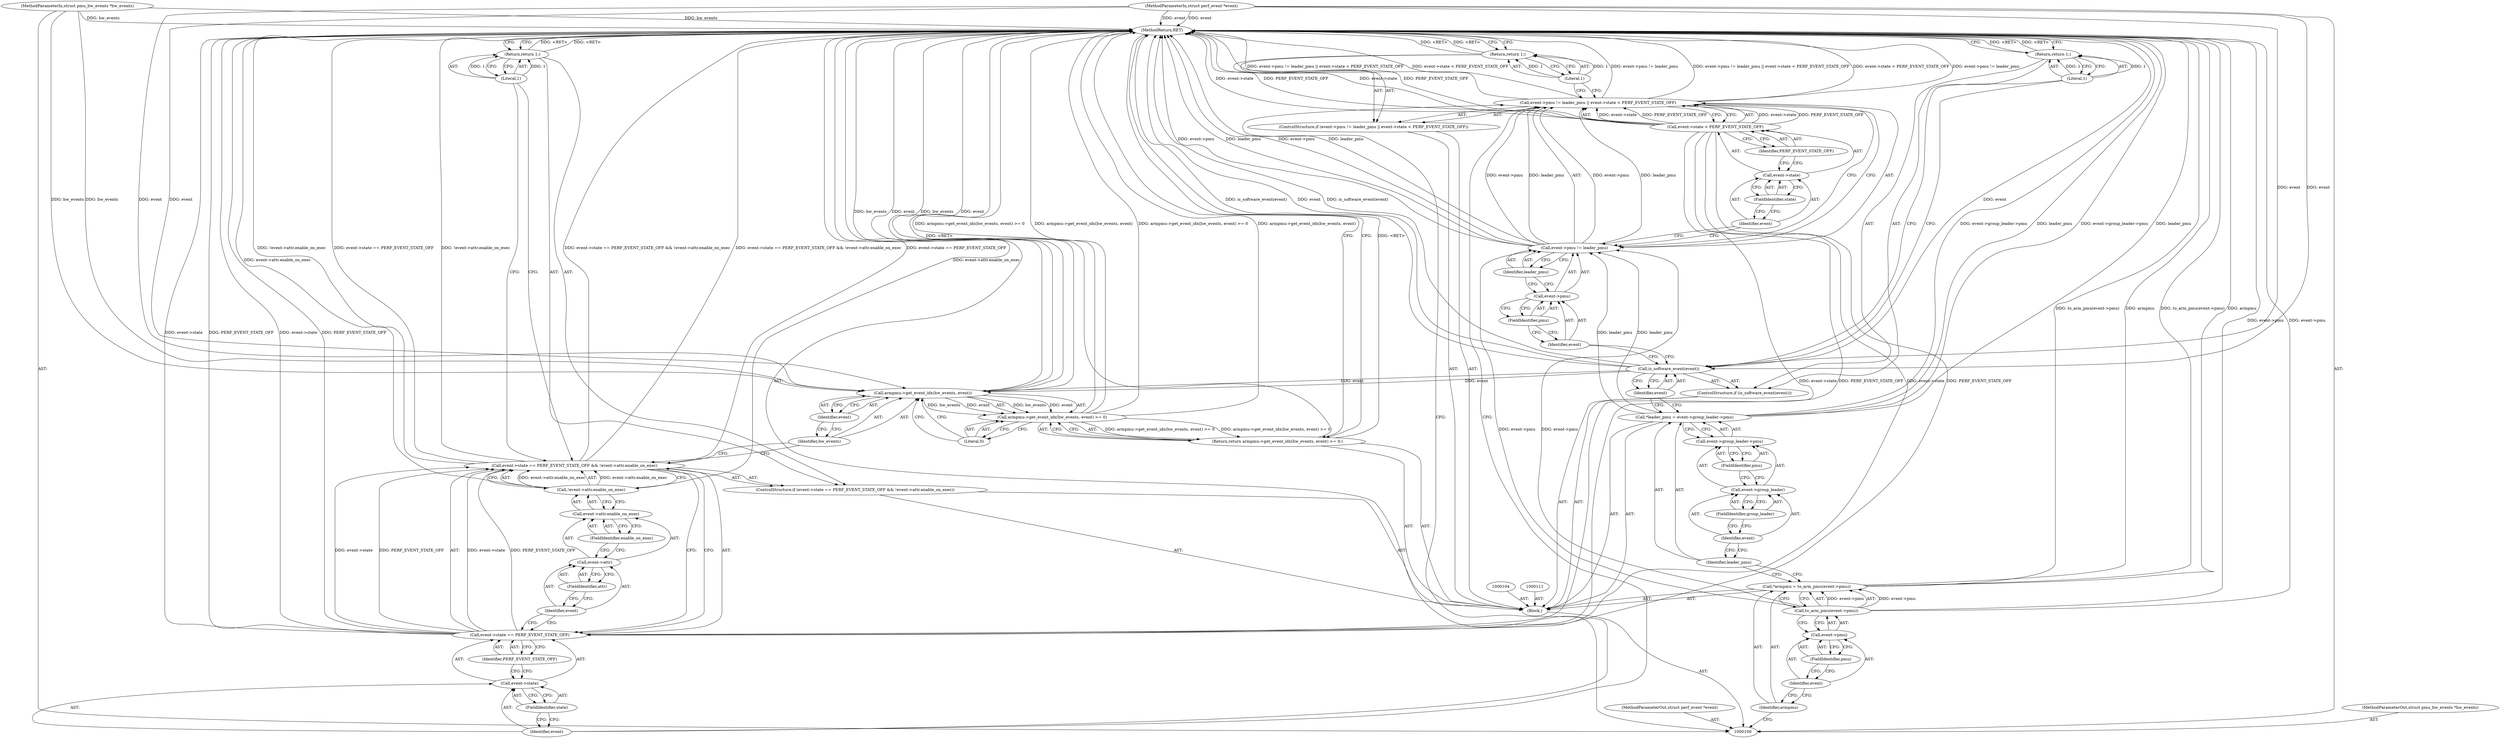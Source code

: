 digraph "0_linux_c95eb3184ea1a3a2551df57190c81da695e2144b" {
"1000159" [label="(MethodReturn,RET)"];
"1000101" [label="(MethodParameterIn,struct pmu_hw_events *hw_events)"];
"1000230" [label="(MethodParameterOut,struct pmu_hw_events *hw_events)"];
"1000129" [label="(FieldIdentifier,pmu)"];
"1000124" [label="(ControlStructure,if (event->pmu != leader_pmu || event->state < PERF_EVENT_STATE_OFF))"];
"1000130" [label="(Identifier,leader_pmu)"];
"1000131" [label="(Call,event->state < PERF_EVENT_STATE_OFF)"];
"1000132" [label="(Call,event->state)"];
"1000133" [label="(Identifier,event)"];
"1000134" [label="(FieldIdentifier,state)"];
"1000135" [label="(Identifier,PERF_EVENT_STATE_OFF)"];
"1000125" [label="(Call,event->pmu != leader_pmu || event->state < PERF_EVENT_STATE_OFF)"];
"1000126" [label="(Call,event->pmu != leader_pmu)"];
"1000127" [label="(Call,event->pmu)"];
"1000128" [label="(Identifier,event)"];
"1000137" [label="(Literal,1)"];
"1000136" [label="(Return,return 1;)"];
"1000138" [label="(ControlStructure,if (event->state == PERF_EVENT_STATE_OFF && !event->attr.enable_on_exec))"];
"1000143" [label="(FieldIdentifier,state)"];
"1000144" [label="(Identifier,PERF_EVENT_STATE_OFF)"];
"1000145" [label="(Call,!event->attr.enable_on_exec)"];
"1000146" [label="(Call,event->attr.enable_on_exec)"];
"1000147" [label="(Call,event->attr)"];
"1000148" [label="(Identifier,event)"];
"1000139" [label="(Call,event->state == PERF_EVENT_STATE_OFF && !event->attr.enable_on_exec)"];
"1000140" [label="(Call,event->state == PERF_EVENT_STATE_OFF)"];
"1000141" [label="(Call,event->state)"];
"1000142" [label="(Identifier,event)"];
"1000149" [label="(FieldIdentifier,attr)"];
"1000150" [label="(FieldIdentifier,enable_on_exec)"];
"1000151" [label="(Return,return 1;)"];
"1000152" [label="(Literal,1)"];
"1000153" [label="(Return,return armpmu->get_event_idx(hw_events, event) >= 0;)"];
"1000156" [label="(Identifier,hw_events)"];
"1000157" [label="(Identifier,event)"];
"1000158" [label="(Literal,0)"];
"1000154" [label="(Call,armpmu->get_event_idx(hw_events, event) >= 0)"];
"1000155" [label="(Call,armpmu->get_event_idx(hw_events, event))"];
"1000102" [label="(MethodParameterIn,struct perf_event *event)"];
"1000231" [label="(MethodParameterOut,struct perf_event *event)"];
"1000103" [label="(Block,)"];
"1000105" [label="(Call,*armpmu = to_arm_pmu(event->pmu))"];
"1000106" [label="(Identifier,armpmu)"];
"1000107" [label="(Call,to_arm_pmu(event->pmu))"];
"1000108" [label="(Call,event->pmu)"];
"1000109" [label="(Identifier,event)"];
"1000110" [label="(FieldIdentifier,pmu)"];
"1000112" [label="(Call,*leader_pmu = event->group_leader->pmu)"];
"1000113" [label="(Identifier,leader_pmu)"];
"1000114" [label="(Call,event->group_leader->pmu)"];
"1000115" [label="(Call,event->group_leader)"];
"1000116" [label="(Identifier,event)"];
"1000117" [label="(FieldIdentifier,group_leader)"];
"1000118" [label="(FieldIdentifier,pmu)"];
"1000119" [label="(ControlStructure,if (is_software_event(event)))"];
"1000121" [label="(Identifier,event)"];
"1000120" [label="(Call,is_software_event(event))"];
"1000122" [label="(Return,return 1;)"];
"1000123" [label="(Literal,1)"];
"1000159" -> "1000100"  [label="AST: "];
"1000159" -> "1000122"  [label="CFG: "];
"1000159" -> "1000136"  [label="CFG: "];
"1000159" -> "1000151"  [label="CFG: "];
"1000159" -> "1000153"  [label="CFG: "];
"1000136" -> "1000159"  [label="DDG: <RET>"];
"1000122" -> "1000159"  [label="DDG: <RET>"];
"1000153" -> "1000159"  [label="DDG: <RET>"];
"1000151" -> "1000159"  [label="DDG: <RET>"];
"1000125" -> "1000159"  [label="DDG: event->pmu != leader_pmu || event->state < PERF_EVENT_STATE_OFF"];
"1000125" -> "1000159"  [label="DDG: event->state < PERF_EVENT_STATE_OFF"];
"1000125" -> "1000159"  [label="DDG: event->pmu != leader_pmu"];
"1000107" -> "1000159"  [label="DDG: event->pmu"];
"1000105" -> "1000159"  [label="DDG: to_arm_pmu(event->pmu)"];
"1000105" -> "1000159"  [label="DDG: armpmu"];
"1000155" -> "1000159"  [label="DDG: event"];
"1000155" -> "1000159"  [label="DDG: hw_events"];
"1000112" -> "1000159"  [label="DDG: event->group_leader->pmu"];
"1000112" -> "1000159"  [label="DDG: leader_pmu"];
"1000139" -> "1000159"  [label="DDG: event->state == PERF_EVENT_STATE_OFF"];
"1000139" -> "1000159"  [label="DDG: !event->attr.enable_on_exec"];
"1000139" -> "1000159"  [label="DDG: event->state == PERF_EVENT_STATE_OFF && !event->attr.enable_on_exec"];
"1000120" -> "1000159"  [label="DDG: event"];
"1000120" -> "1000159"  [label="DDG: is_software_event(event)"];
"1000126" -> "1000159"  [label="DDG: event->pmu"];
"1000126" -> "1000159"  [label="DDG: leader_pmu"];
"1000154" -> "1000159"  [label="DDG: armpmu->get_event_idx(hw_events, event) >= 0"];
"1000154" -> "1000159"  [label="DDG: armpmu->get_event_idx(hw_events, event)"];
"1000145" -> "1000159"  [label="DDG: event->attr.enable_on_exec"];
"1000131" -> "1000159"  [label="DDG: event->state"];
"1000131" -> "1000159"  [label="DDG: PERF_EVENT_STATE_OFF"];
"1000140" -> "1000159"  [label="DDG: event->state"];
"1000140" -> "1000159"  [label="DDG: PERF_EVENT_STATE_OFF"];
"1000102" -> "1000159"  [label="DDG: event"];
"1000101" -> "1000159"  [label="DDG: hw_events"];
"1000101" -> "1000100"  [label="AST: "];
"1000101" -> "1000159"  [label="DDG: hw_events"];
"1000101" -> "1000155"  [label="DDG: hw_events"];
"1000230" -> "1000100"  [label="AST: "];
"1000129" -> "1000127"  [label="AST: "];
"1000129" -> "1000128"  [label="CFG: "];
"1000127" -> "1000129"  [label="CFG: "];
"1000124" -> "1000103"  [label="AST: "];
"1000125" -> "1000124"  [label="AST: "];
"1000136" -> "1000124"  [label="AST: "];
"1000130" -> "1000126"  [label="AST: "];
"1000130" -> "1000127"  [label="CFG: "];
"1000126" -> "1000130"  [label="CFG: "];
"1000131" -> "1000125"  [label="AST: "];
"1000131" -> "1000135"  [label="CFG: "];
"1000132" -> "1000131"  [label="AST: "];
"1000135" -> "1000131"  [label="AST: "];
"1000125" -> "1000131"  [label="CFG: "];
"1000131" -> "1000159"  [label="DDG: event->state"];
"1000131" -> "1000159"  [label="DDG: PERF_EVENT_STATE_OFF"];
"1000131" -> "1000125"  [label="DDG: event->state"];
"1000131" -> "1000125"  [label="DDG: PERF_EVENT_STATE_OFF"];
"1000131" -> "1000140"  [label="DDG: event->state"];
"1000131" -> "1000140"  [label="DDG: PERF_EVENT_STATE_OFF"];
"1000132" -> "1000131"  [label="AST: "];
"1000132" -> "1000134"  [label="CFG: "];
"1000133" -> "1000132"  [label="AST: "];
"1000134" -> "1000132"  [label="AST: "];
"1000135" -> "1000132"  [label="CFG: "];
"1000133" -> "1000132"  [label="AST: "];
"1000133" -> "1000126"  [label="CFG: "];
"1000134" -> "1000133"  [label="CFG: "];
"1000134" -> "1000132"  [label="AST: "];
"1000134" -> "1000133"  [label="CFG: "];
"1000132" -> "1000134"  [label="CFG: "];
"1000135" -> "1000131"  [label="AST: "];
"1000135" -> "1000132"  [label="CFG: "];
"1000131" -> "1000135"  [label="CFG: "];
"1000125" -> "1000124"  [label="AST: "];
"1000125" -> "1000126"  [label="CFG: "];
"1000125" -> "1000131"  [label="CFG: "];
"1000126" -> "1000125"  [label="AST: "];
"1000131" -> "1000125"  [label="AST: "];
"1000137" -> "1000125"  [label="CFG: "];
"1000142" -> "1000125"  [label="CFG: "];
"1000125" -> "1000159"  [label="DDG: event->pmu != leader_pmu || event->state < PERF_EVENT_STATE_OFF"];
"1000125" -> "1000159"  [label="DDG: event->state < PERF_EVENT_STATE_OFF"];
"1000125" -> "1000159"  [label="DDG: event->pmu != leader_pmu"];
"1000126" -> "1000125"  [label="DDG: event->pmu"];
"1000126" -> "1000125"  [label="DDG: leader_pmu"];
"1000131" -> "1000125"  [label="DDG: event->state"];
"1000131" -> "1000125"  [label="DDG: PERF_EVENT_STATE_OFF"];
"1000126" -> "1000125"  [label="AST: "];
"1000126" -> "1000130"  [label="CFG: "];
"1000127" -> "1000126"  [label="AST: "];
"1000130" -> "1000126"  [label="AST: "];
"1000133" -> "1000126"  [label="CFG: "];
"1000125" -> "1000126"  [label="CFG: "];
"1000126" -> "1000159"  [label="DDG: event->pmu"];
"1000126" -> "1000159"  [label="DDG: leader_pmu"];
"1000126" -> "1000125"  [label="DDG: event->pmu"];
"1000126" -> "1000125"  [label="DDG: leader_pmu"];
"1000107" -> "1000126"  [label="DDG: event->pmu"];
"1000112" -> "1000126"  [label="DDG: leader_pmu"];
"1000127" -> "1000126"  [label="AST: "];
"1000127" -> "1000129"  [label="CFG: "];
"1000128" -> "1000127"  [label="AST: "];
"1000129" -> "1000127"  [label="AST: "];
"1000130" -> "1000127"  [label="CFG: "];
"1000128" -> "1000127"  [label="AST: "];
"1000128" -> "1000120"  [label="CFG: "];
"1000129" -> "1000128"  [label="CFG: "];
"1000137" -> "1000136"  [label="AST: "];
"1000137" -> "1000125"  [label="CFG: "];
"1000136" -> "1000137"  [label="CFG: "];
"1000137" -> "1000136"  [label="DDG: 1"];
"1000136" -> "1000124"  [label="AST: "];
"1000136" -> "1000137"  [label="CFG: "];
"1000137" -> "1000136"  [label="AST: "];
"1000159" -> "1000136"  [label="CFG: "];
"1000136" -> "1000159"  [label="DDG: <RET>"];
"1000137" -> "1000136"  [label="DDG: 1"];
"1000138" -> "1000103"  [label="AST: "];
"1000139" -> "1000138"  [label="AST: "];
"1000151" -> "1000138"  [label="AST: "];
"1000143" -> "1000141"  [label="AST: "];
"1000143" -> "1000142"  [label="CFG: "];
"1000141" -> "1000143"  [label="CFG: "];
"1000144" -> "1000140"  [label="AST: "];
"1000144" -> "1000141"  [label="CFG: "];
"1000140" -> "1000144"  [label="CFG: "];
"1000145" -> "1000139"  [label="AST: "];
"1000145" -> "1000146"  [label="CFG: "];
"1000146" -> "1000145"  [label="AST: "];
"1000139" -> "1000145"  [label="CFG: "];
"1000145" -> "1000159"  [label="DDG: event->attr.enable_on_exec"];
"1000145" -> "1000139"  [label="DDG: event->attr.enable_on_exec"];
"1000146" -> "1000145"  [label="AST: "];
"1000146" -> "1000150"  [label="CFG: "];
"1000147" -> "1000146"  [label="AST: "];
"1000150" -> "1000146"  [label="AST: "];
"1000145" -> "1000146"  [label="CFG: "];
"1000147" -> "1000146"  [label="AST: "];
"1000147" -> "1000149"  [label="CFG: "];
"1000148" -> "1000147"  [label="AST: "];
"1000149" -> "1000147"  [label="AST: "];
"1000150" -> "1000147"  [label="CFG: "];
"1000148" -> "1000147"  [label="AST: "];
"1000148" -> "1000140"  [label="CFG: "];
"1000149" -> "1000148"  [label="CFG: "];
"1000139" -> "1000138"  [label="AST: "];
"1000139" -> "1000140"  [label="CFG: "];
"1000139" -> "1000145"  [label="CFG: "];
"1000140" -> "1000139"  [label="AST: "];
"1000145" -> "1000139"  [label="AST: "];
"1000152" -> "1000139"  [label="CFG: "];
"1000156" -> "1000139"  [label="CFG: "];
"1000139" -> "1000159"  [label="DDG: event->state == PERF_EVENT_STATE_OFF"];
"1000139" -> "1000159"  [label="DDG: !event->attr.enable_on_exec"];
"1000139" -> "1000159"  [label="DDG: event->state == PERF_EVENT_STATE_OFF && !event->attr.enable_on_exec"];
"1000140" -> "1000139"  [label="DDG: event->state"];
"1000140" -> "1000139"  [label="DDG: PERF_EVENT_STATE_OFF"];
"1000145" -> "1000139"  [label="DDG: event->attr.enable_on_exec"];
"1000140" -> "1000139"  [label="AST: "];
"1000140" -> "1000144"  [label="CFG: "];
"1000141" -> "1000140"  [label="AST: "];
"1000144" -> "1000140"  [label="AST: "];
"1000148" -> "1000140"  [label="CFG: "];
"1000139" -> "1000140"  [label="CFG: "];
"1000140" -> "1000159"  [label="DDG: event->state"];
"1000140" -> "1000159"  [label="DDG: PERF_EVENT_STATE_OFF"];
"1000140" -> "1000139"  [label="DDG: event->state"];
"1000140" -> "1000139"  [label="DDG: PERF_EVENT_STATE_OFF"];
"1000131" -> "1000140"  [label="DDG: event->state"];
"1000131" -> "1000140"  [label="DDG: PERF_EVENT_STATE_OFF"];
"1000141" -> "1000140"  [label="AST: "];
"1000141" -> "1000143"  [label="CFG: "];
"1000142" -> "1000141"  [label="AST: "];
"1000143" -> "1000141"  [label="AST: "];
"1000144" -> "1000141"  [label="CFG: "];
"1000142" -> "1000141"  [label="AST: "];
"1000142" -> "1000125"  [label="CFG: "];
"1000143" -> "1000142"  [label="CFG: "];
"1000149" -> "1000147"  [label="AST: "];
"1000149" -> "1000148"  [label="CFG: "];
"1000147" -> "1000149"  [label="CFG: "];
"1000150" -> "1000146"  [label="AST: "];
"1000150" -> "1000147"  [label="CFG: "];
"1000146" -> "1000150"  [label="CFG: "];
"1000151" -> "1000138"  [label="AST: "];
"1000151" -> "1000152"  [label="CFG: "];
"1000152" -> "1000151"  [label="AST: "];
"1000159" -> "1000151"  [label="CFG: "];
"1000151" -> "1000159"  [label="DDG: <RET>"];
"1000152" -> "1000151"  [label="DDG: 1"];
"1000152" -> "1000151"  [label="AST: "];
"1000152" -> "1000139"  [label="CFG: "];
"1000151" -> "1000152"  [label="CFG: "];
"1000152" -> "1000151"  [label="DDG: 1"];
"1000153" -> "1000103"  [label="AST: "];
"1000153" -> "1000154"  [label="CFG: "];
"1000154" -> "1000153"  [label="AST: "];
"1000159" -> "1000153"  [label="CFG: "];
"1000153" -> "1000159"  [label="DDG: <RET>"];
"1000154" -> "1000153"  [label="DDG: armpmu->get_event_idx(hw_events, event) >= 0"];
"1000156" -> "1000155"  [label="AST: "];
"1000156" -> "1000139"  [label="CFG: "];
"1000157" -> "1000156"  [label="CFG: "];
"1000157" -> "1000155"  [label="AST: "];
"1000157" -> "1000156"  [label="CFG: "];
"1000155" -> "1000157"  [label="CFG: "];
"1000158" -> "1000154"  [label="AST: "];
"1000158" -> "1000155"  [label="CFG: "];
"1000154" -> "1000158"  [label="CFG: "];
"1000154" -> "1000153"  [label="AST: "];
"1000154" -> "1000158"  [label="CFG: "];
"1000155" -> "1000154"  [label="AST: "];
"1000158" -> "1000154"  [label="AST: "];
"1000153" -> "1000154"  [label="CFG: "];
"1000154" -> "1000159"  [label="DDG: armpmu->get_event_idx(hw_events, event) >= 0"];
"1000154" -> "1000159"  [label="DDG: armpmu->get_event_idx(hw_events, event)"];
"1000154" -> "1000153"  [label="DDG: armpmu->get_event_idx(hw_events, event) >= 0"];
"1000155" -> "1000154"  [label="DDG: hw_events"];
"1000155" -> "1000154"  [label="DDG: event"];
"1000155" -> "1000154"  [label="AST: "];
"1000155" -> "1000157"  [label="CFG: "];
"1000156" -> "1000155"  [label="AST: "];
"1000157" -> "1000155"  [label="AST: "];
"1000158" -> "1000155"  [label="CFG: "];
"1000155" -> "1000159"  [label="DDG: event"];
"1000155" -> "1000159"  [label="DDG: hw_events"];
"1000155" -> "1000154"  [label="DDG: hw_events"];
"1000155" -> "1000154"  [label="DDG: event"];
"1000101" -> "1000155"  [label="DDG: hw_events"];
"1000120" -> "1000155"  [label="DDG: event"];
"1000102" -> "1000155"  [label="DDG: event"];
"1000102" -> "1000100"  [label="AST: "];
"1000102" -> "1000159"  [label="DDG: event"];
"1000102" -> "1000120"  [label="DDG: event"];
"1000102" -> "1000155"  [label="DDG: event"];
"1000231" -> "1000100"  [label="AST: "];
"1000103" -> "1000100"  [label="AST: "];
"1000104" -> "1000103"  [label="AST: "];
"1000105" -> "1000103"  [label="AST: "];
"1000111" -> "1000103"  [label="AST: "];
"1000112" -> "1000103"  [label="AST: "];
"1000119" -> "1000103"  [label="AST: "];
"1000124" -> "1000103"  [label="AST: "];
"1000138" -> "1000103"  [label="AST: "];
"1000153" -> "1000103"  [label="AST: "];
"1000105" -> "1000103"  [label="AST: "];
"1000105" -> "1000107"  [label="CFG: "];
"1000106" -> "1000105"  [label="AST: "];
"1000107" -> "1000105"  [label="AST: "];
"1000113" -> "1000105"  [label="CFG: "];
"1000105" -> "1000159"  [label="DDG: to_arm_pmu(event->pmu)"];
"1000105" -> "1000159"  [label="DDG: armpmu"];
"1000107" -> "1000105"  [label="DDG: event->pmu"];
"1000106" -> "1000105"  [label="AST: "];
"1000106" -> "1000100"  [label="CFG: "];
"1000109" -> "1000106"  [label="CFG: "];
"1000107" -> "1000105"  [label="AST: "];
"1000107" -> "1000108"  [label="CFG: "];
"1000108" -> "1000107"  [label="AST: "];
"1000105" -> "1000107"  [label="CFG: "];
"1000107" -> "1000159"  [label="DDG: event->pmu"];
"1000107" -> "1000105"  [label="DDG: event->pmu"];
"1000107" -> "1000126"  [label="DDG: event->pmu"];
"1000108" -> "1000107"  [label="AST: "];
"1000108" -> "1000110"  [label="CFG: "];
"1000109" -> "1000108"  [label="AST: "];
"1000110" -> "1000108"  [label="AST: "];
"1000107" -> "1000108"  [label="CFG: "];
"1000109" -> "1000108"  [label="AST: "];
"1000109" -> "1000106"  [label="CFG: "];
"1000110" -> "1000109"  [label="CFG: "];
"1000110" -> "1000108"  [label="AST: "];
"1000110" -> "1000109"  [label="CFG: "];
"1000108" -> "1000110"  [label="CFG: "];
"1000112" -> "1000103"  [label="AST: "];
"1000112" -> "1000114"  [label="CFG: "];
"1000113" -> "1000112"  [label="AST: "];
"1000114" -> "1000112"  [label="AST: "];
"1000121" -> "1000112"  [label="CFG: "];
"1000112" -> "1000159"  [label="DDG: event->group_leader->pmu"];
"1000112" -> "1000159"  [label="DDG: leader_pmu"];
"1000112" -> "1000126"  [label="DDG: leader_pmu"];
"1000113" -> "1000112"  [label="AST: "];
"1000113" -> "1000105"  [label="CFG: "];
"1000116" -> "1000113"  [label="CFG: "];
"1000114" -> "1000112"  [label="AST: "];
"1000114" -> "1000118"  [label="CFG: "];
"1000115" -> "1000114"  [label="AST: "];
"1000118" -> "1000114"  [label="AST: "];
"1000112" -> "1000114"  [label="CFG: "];
"1000115" -> "1000114"  [label="AST: "];
"1000115" -> "1000117"  [label="CFG: "];
"1000116" -> "1000115"  [label="AST: "];
"1000117" -> "1000115"  [label="AST: "];
"1000118" -> "1000115"  [label="CFG: "];
"1000116" -> "1000115"  [label="AST: "];
"1000116" -> "1000113"  [label="CFG: "];
"1000117" -> "1000116"  [label="CFG: "];
"1000117" -> "1000115"  [label="AST: "];
"1000117" -> "1000116"  [label="CFG: "];
"1000115" -> "1000117"  [label="CFG: "];
"1000118" -> "1000114"  [label="AST: "];
"1000118" -> "1000115"  [label="CFG: "];
"1000114" -> "1000118"  [label="CFG: "];
"1000119" -> "1000103"  [label="AST: "];
"1000120" -> "1000119"  [label="AST: "];
"1000122" -> "1000119"  [label="AST: "];
"1000121" -> "1000120"  [label="AST: "];
"1000121" -> "1000112"  [label="CFG: "];
"1000120" -> "1000121"  [label="CFG: "];
"1000120" -> "1000119"  [label="AST: "];
"1000120" -> "1000121"  [label="CFG: "];
"1000121" -> "1000120"  [label="AST: "];
"1000123" -> "1000120"  [label="CFG: "];
"1000128" -> "1000120"  [label="CFG: "];
"1000120" -> "1000159"  [label="DDG: event"];
"1000120" -> "1000159"  [label="DDG: is_software_event(event)"];
"1000102" -> "1000120"  [label="DDG: event"];
"1000120" -> "1000155"  [label="DDG: event"];
"1000122" -> "1000119"  [label="AST: "];
"1000122" -> "1000123"  [label="CFG: "];
"1000123" -> "1000122"  [label="AST: "];
"1000159" -> "1000122"  [label="CFG: "];
"1000122" -> "1000159"  [label="DDG: <RET>"];
"1000123" -> "1000122"  [label="DDG: 1"];
"1000123" -> "1000122"  [label="AST: "];
"1000123" -> "1000120"  [label="CFG: "];
"1000122" -> "1000123"  [label="CFG: "];
"1000123" -> "1000122"  [label="DDG: 1"];
}
